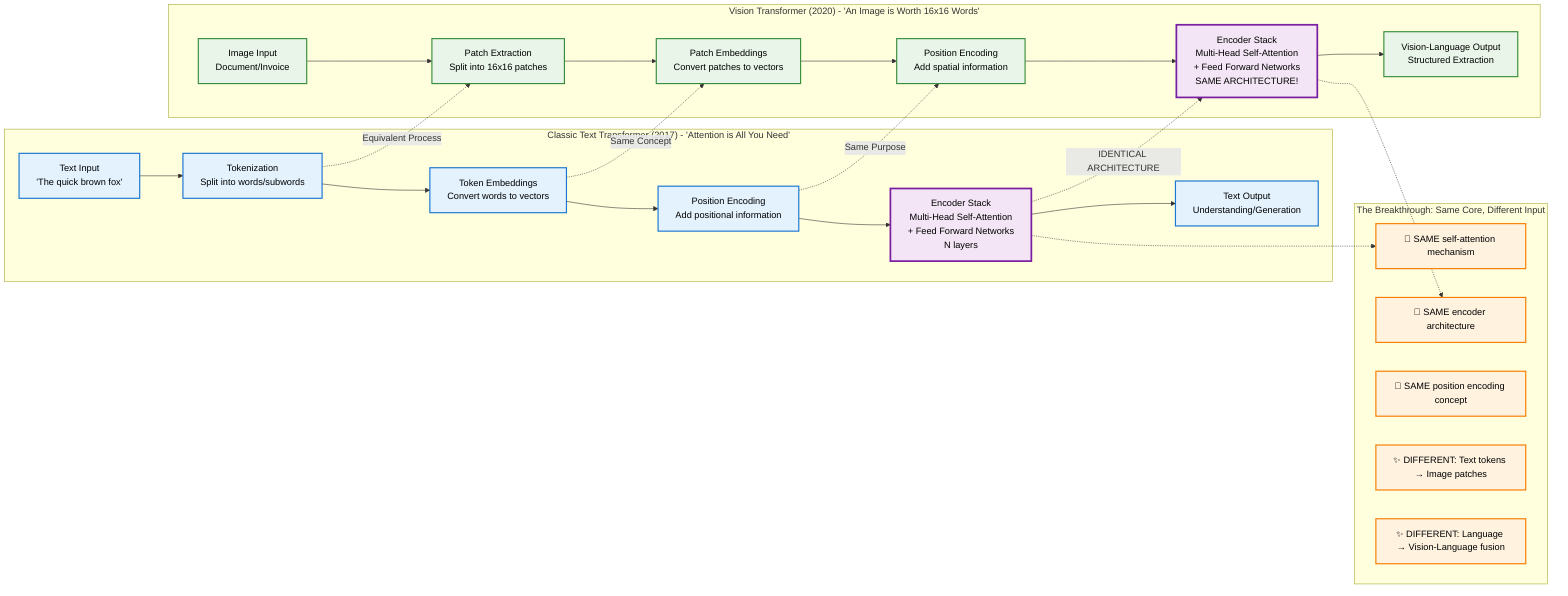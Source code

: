 graph LR
    subgraph textside ["Classic Text Transformer (2017) - 'Attention is All You Need'"]
        T1[Text Input<br/>'The quick brown fox'] --> T2[Tokenization<br/>Split into words/subwords] --> T3[Token Embeddings<br/>Convert words to vectors] --> T4[Position Encoding<br/>Add positional information]
        T4 --> T5[Encoder Stack<br/>Multi-Head Self-Attention<br/>+ Feed Forward Networks<br/>N layers]
        T5 --> T6[Text Output<br/>Understanding/Generation]
    end
    
    subgraph visionside ["Vision Transformer (2020) - 'An Image is Worth 16x16 Words'"]
        V1[Image Input<br/>Document/Invoice] --> V2[Patch Extraction<br/>Split into 16x16 patches] --> V3[Patch Embeddings<br/>Convert patches to vectors] --> V4[Position Encoding<br/>Add spatial information]
        V4 --> V5[Encoder Stack<br/>Multi-Head Self-Attention<br/>+ Feed Forward Networks<br/>SAME ARCHITECTURE!]
        V5 --> V6[Vision-Language Output<br/>Structured Extraction]
    end
    
    subgraph breakthrough ["The Breakthrough: Same Core, Different Input"]
        B1[🔑 SAME self-attention mechanism]
        B2[🔑 SAME encoder architecture] 
        B3[🔑 SAME position encoding concept]
        B4[✨ DIFFERENT: Text tokens → Image patches]
        B5[✨ DIFFERENT: Language → Vision-Language fusion]
    end
    
    %% Connect similar components
    T2 -.->|Equivalent Process| V2
    T3 -.->|Same Concept| V3  
    T4 -.->|Same Purpose| V4
    T5 -.->|IDENTICAL ARCHITECTURE| V5
    
    %% Connect to breakthrough
    T5 -.-> B1
    V5 -.-> B2
    
    %% Styling
    classDef textNode fill:#e3f2fd,stroke:#1976d2,stroke-width:2px,color:#000
    classDef visionNode fill:#e8f5e8,stroke:#388e3c,stroke-width:2px,color:#000
    classDef breakthroughNode fill:#fff3e0,stroke:#f57c00,stroke-width:2px,color:#000
    classDef sameArch fill:#f3e5f5,stroke:#7b1fa2,stroke-width:3px,color:#000
    
    class T1,T2,T3,T4,T6 textNode
    class V1,V2,V3,V4,V6 visionNode
    class T5,V5 sameArch
    class B1,B2,B3,B4,B5 breakthroughNode
